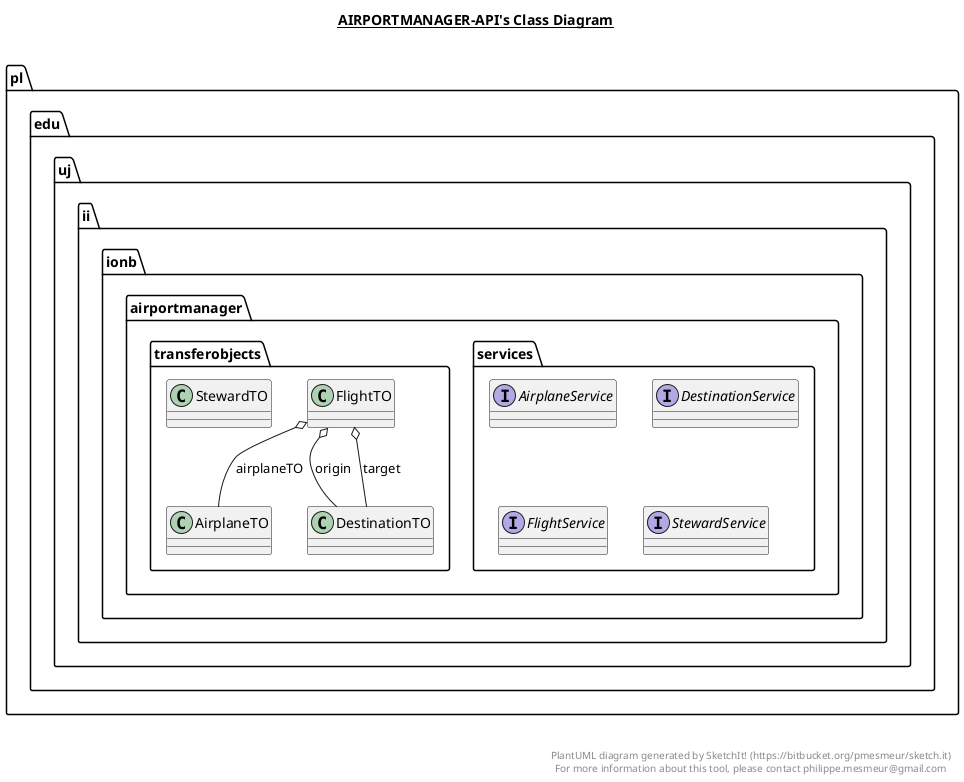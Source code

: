 @startuml

title __AIRPORTMANAGER-API's Class Diagram__\n

  namespace pl.edu.uj.ii.ionb.airportmanager.services {
    interface pl.edu.uj.ii.ionb.airportmanager.services.AirplaneService {
    }
  }
  

  namespace pl.edu.uj.ii.ionb.airportmanager.services {
    interface pl.edu.uj.ii.ionb.airportmanager.services.DestinationService {
    }
  }
  

  namespace pl.edu.uj.ii.ionb.airportmanager.services {
    interface pl.edu.uj.ii.ionb.airportmanager.services.FlightService {
    }
  }
  

  namespace pl.edu.uj.ii.ionb.airportmanager.services {
    interface pl.edu.uj.ii.ionb.airportmanager.services.StewardService {
    }
  }
  

  namespace pl.edu.uj.ii.ionb.airportmanager.transferobjects {
    class pl.edu.uj.ii.ionb.airportmanager.transferobjects.AirplaneTO {
    }
  }
  

  namespace pl.edu.uj.ii.ionb.airportmanager.transferobjects {
    class pl.edu.uj.ii.ionb.airportmanager.transferobjects.DestinationTO {
    }
  }
  

  namespace pl.edu.uj.ii.ionb.airportmanager.transferobjects {
    class pl.edu.uj.ii.ionb.airportmanager.transferobjects.FlightTO {
    }
  }
  

  namespace pl.edu.uj.ii.ionb.airportmanager.transferobjects {
    class pl.edu.uj.ii.ionb.airportmanager.transferobjects.StewardTO {
    }
  }
  

  pl.edu.uj.ii.ionb.airportmanager.transferobjects.FlightTO o-- pl.edu.uj.ii.ionb.airportmanager.transferobjects.AirplaneTO : airplaneTO
  pl.edu.uj.ii.ionb.airportmanager.transferobjects.FlightTO o-- pl.edu.uj.ii.ionb.airportmanager.transferobjects.DestinationTO : origin
  pl.edu.uj.ii.ionb.airportmanager.transferobjects.FlightTO o-- pl.edu.uj.ii.ionb.airportmanager.transferobjects.DestinationTO : target


right footer


PlantUML diagram generated by SketchIt! (https://bitbucket.org/pmesmeur/sketch.it)
For more information about this tool, please contact philippe.mesmeur@gmail.com
endfooter

@enduml
